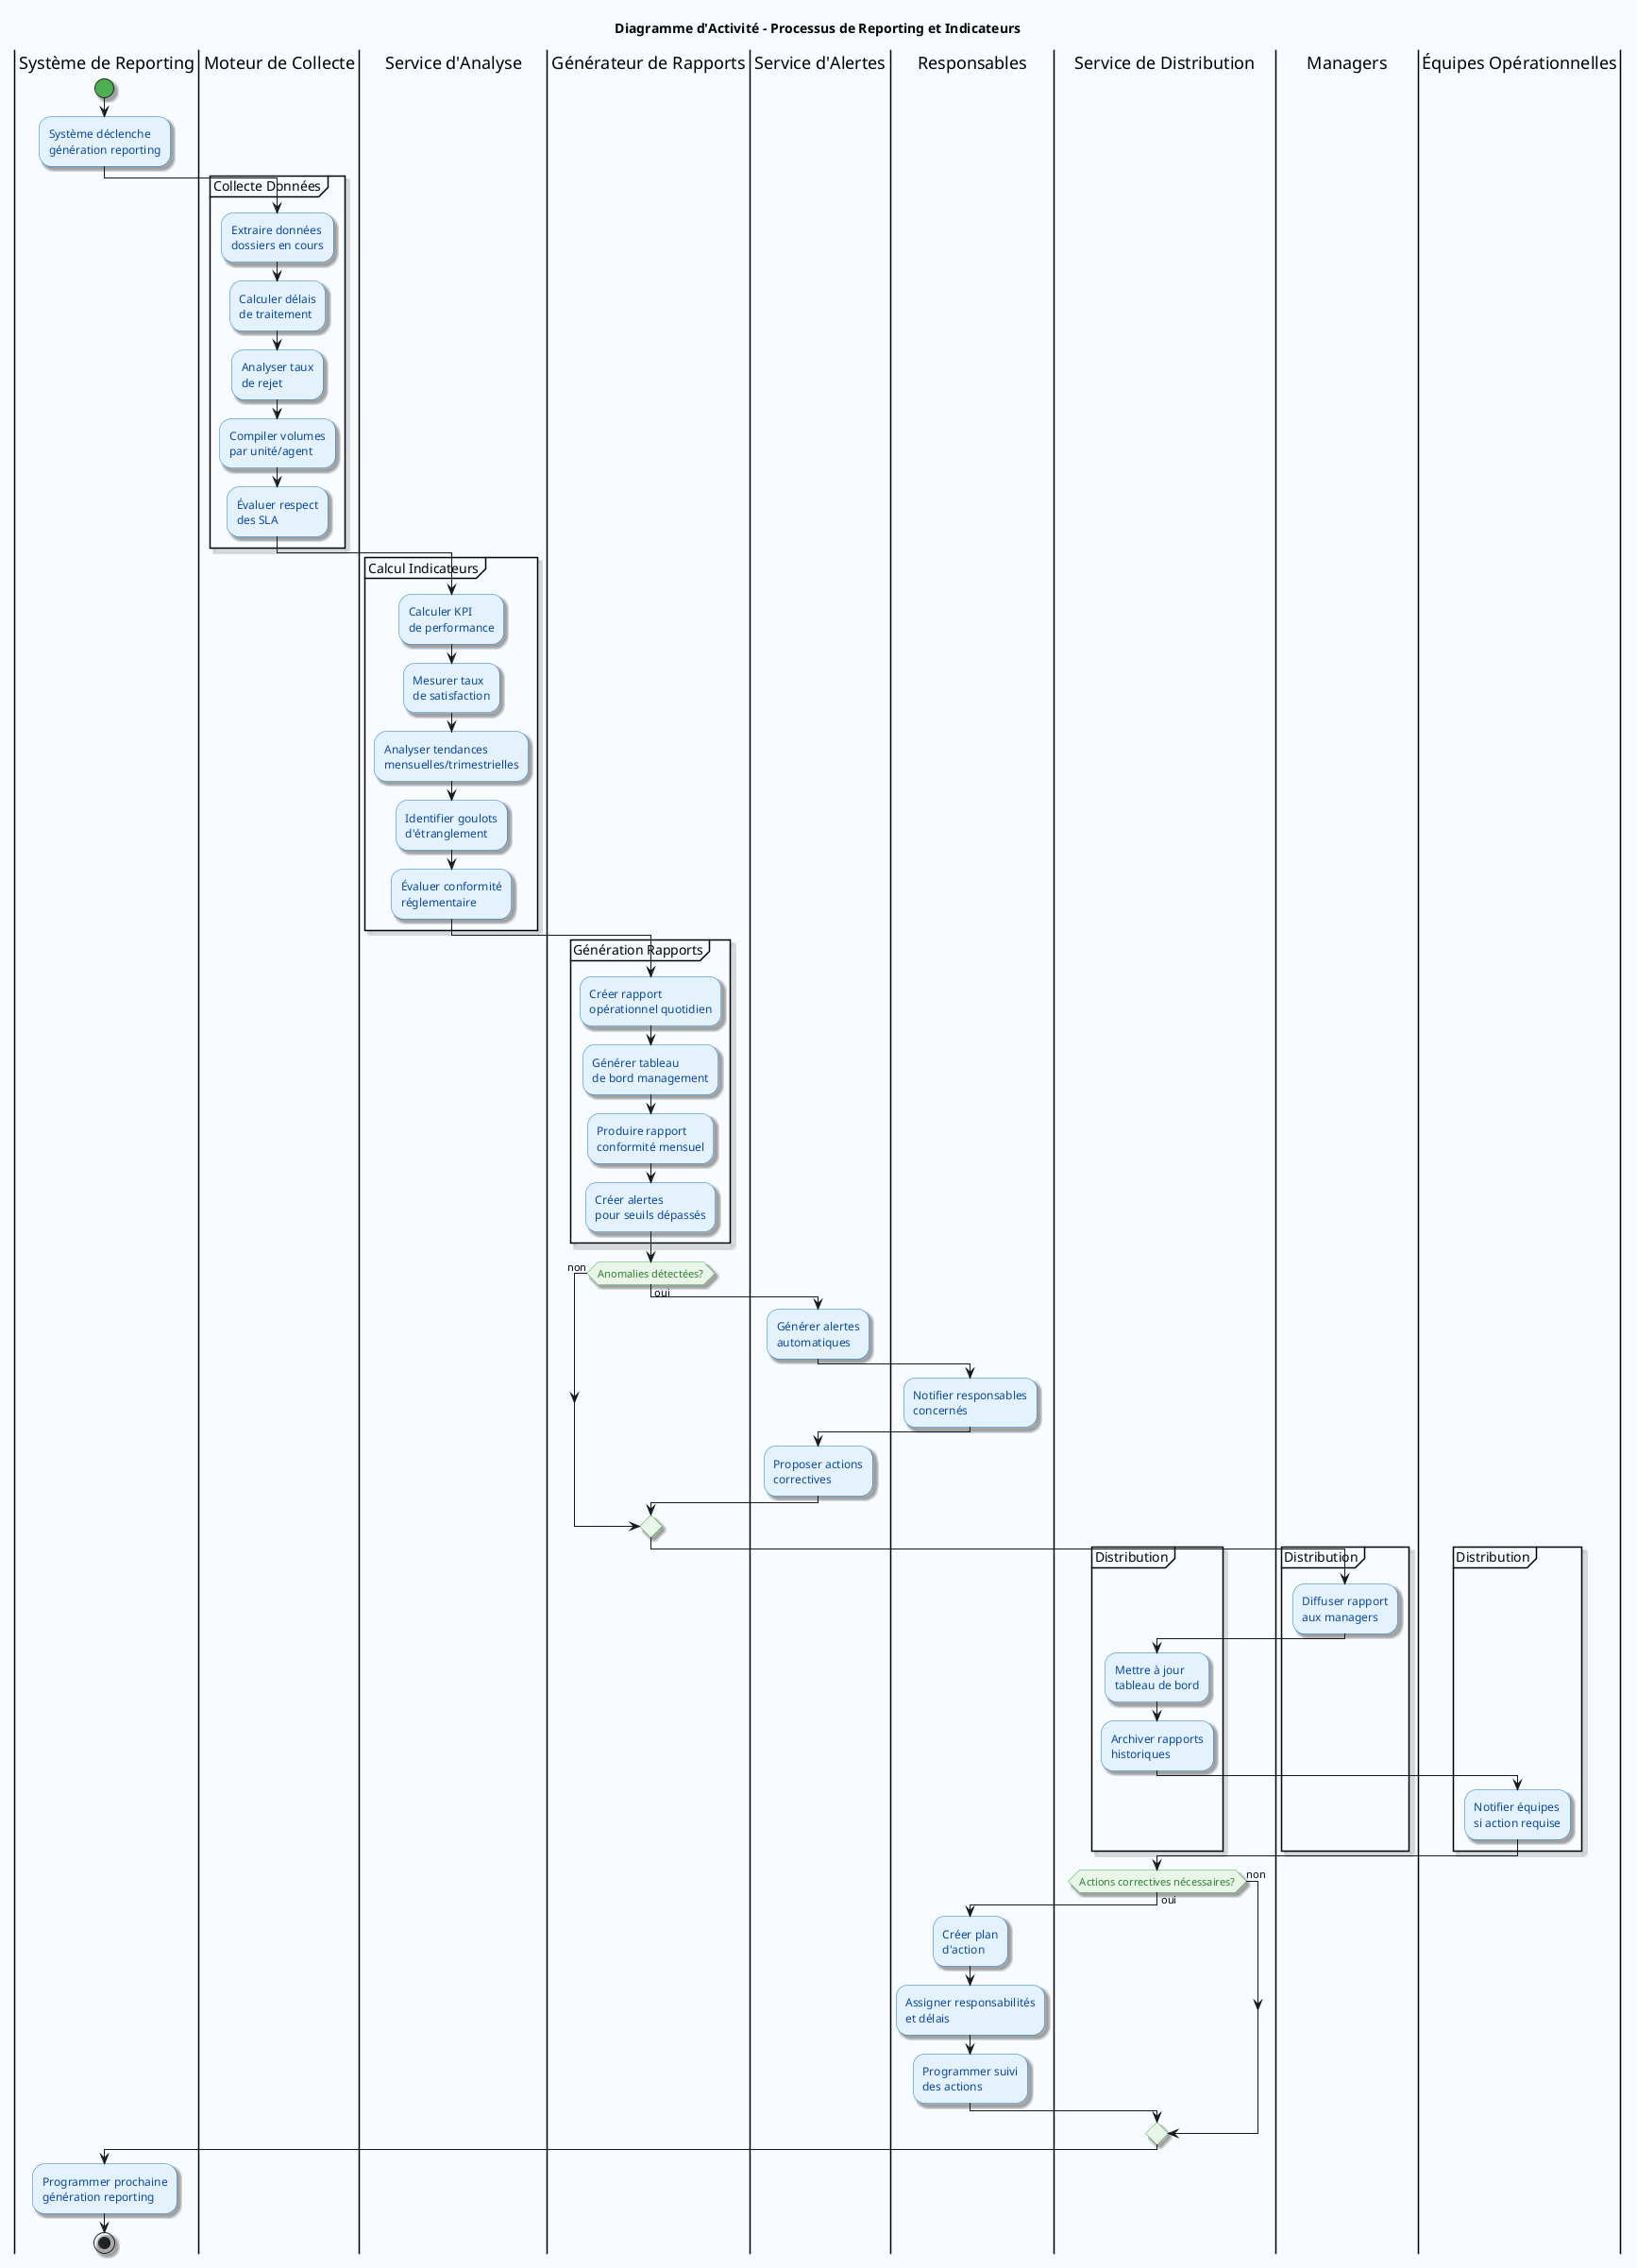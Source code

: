 @startuml ProcessusReporting
skinparam backgroundColor #F8FBFF
skinparam activity {
    BackgroundColor #E3F2FD
    BorderColor #1976D2
    FontColor #0D47A1
    DiamondBackgroundColor #E8F5E8
    DiamondBorderColor #4CAF50
    DiamondFontColor #2E7D32
    StartColor #4CAF50
    EndColor #F44336
}
skinparam actor {
    BackgroundColor #FF7043
    BorderColor #D84315
    FontColor #FFFFFF
}
skinparam shadowing true

title Diagramme d'Activité - Processus de Reporting et Indicateurs

|Système de Reporting|
start
:Système déclenche
génération reporting;

|Moteur de Collecte|
partition "Collecte Données" {
    :Extraire données
    dossiers en cours;
    
    :Calculer délais
    de traitement;
    
    :Analyser taux
    de rejet;
    
    :Compiler volumes
    par unité/agent;
    
    :Évaluer respect
    des SLA;
}

|Service d'Analyse|
partition "Calcul Indicateurs" {
    :Calculer KPI
    de performance;
    
    :Mesurer taux
    de satisfaction;
    
    :Analyser tendances
    mensuelles/trimestrielles;
    
    :Identifier goulots
    d'étranglement;
    
    :Évaluer conformité
    réglementaire;
}

|Générateur de Rapports|
partition "Génération Rapports" {
    :Créer rapport
    opérationnel quotidien;
    
    :Générer tableau
    de bord management;
    
    :Produire rapport
    conformité mensuel;
    
    :Créer alertes
    pour seuils dépassés;
}

if (Anomalies détectées?) then (oui)
    |Service d'Alertes|
    :Générer alertes
    automatiques;
    
    |Responsables|
    :Notifier responsables
    concernés;
    
    |Service d'Alertes|
    :Proposer actions
    correctives;
    |Générateur de Rapports|
else (non)
endif

|Service de Distribution|
partition "Distribution" {
    |Managers|
    :Diffuser rapport
    aux managers;
    |Service de Distribution|
    
    :Mettre à jour
    tableau de bord;
    
    :Archiver rapports
    historiques;
    
    |Équipes Opérationnelles|
    :Notifier équipes
    si action requise;
    |Service de Distribution|
}

if (Actions correctives nécessaires?) then (oui)
    |Responsables|
    :Créer plan
    d'action;
    
    :Assigner responsabilités
    et délais;
    
    :Programmer suivi
    des actions;
    |Service de Distribution|
else (non)
endif

|Système de Reporting|
:Programmer prochaine
génération reporting;

stop

@enduml
